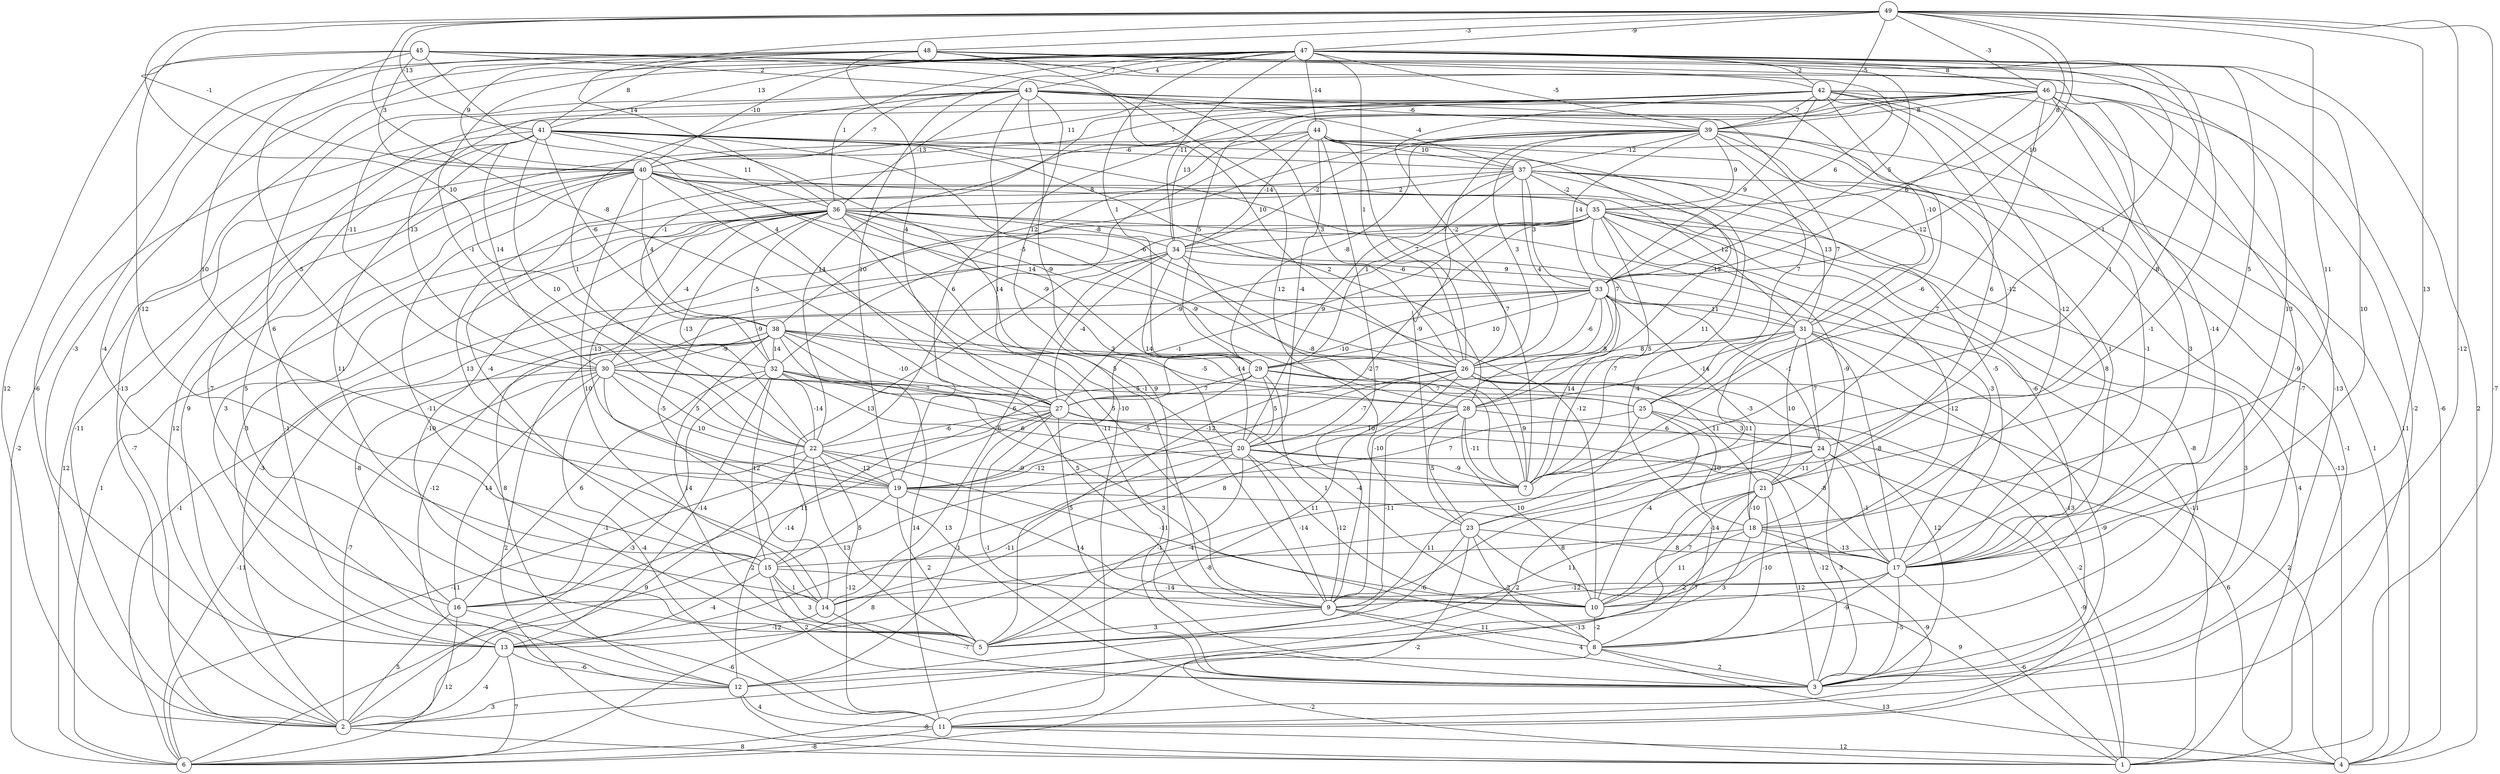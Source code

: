 graph { 
	 fontname="Helvetica,Arial,sans-serif" 
	 node [shape = circle]; 
	 49 -- 1 [label = "-7"];
	 49 -- 3 [label = "-12"];
	 49 -- 17 [label = "13"];
	 49 -- 18 [label = "11"];
	 49 -- 27 [label = "-8"];
	 49 -- 32 [label = "10"];
	 49 -- 33 [label = "10"];
	 49 -- 35 [label = "8"];
	 49 -- 36 [label = "14"];
	 49 -- 39 [label = "-5"];
	 49 -- 40 [label = "-1"];
	 49 -- 41 [label = "-13"];
	 49 -- 46 [label = "-3"];
	 49 -- 47 [label = "-9"];
	 49 -- 48 [label = "-3"];
	 48 -- 2 [label = "-6"];
	 48 -- 4 [label = "-6"];
	 48 -- 13 [label = "-3"];
	 48 -- 19 [label = "-5"];
	 48 -- 23 [label = "12"];
	 48 -- 25 [label = "1"];
	 48 -- 27 [label = "4"];
	 48 -- 33 [label = "6"];
	 48 -- 40 [label = "9"];
	 48 -- 41 [label = "8"];
	 48 -- 42 [label = "7"];
	 47 -- 2 [label = "-13"];
	 47 -- 4 [label = "2"];
	 47 -- 7 [label = "-8"];
	 47 -- 9 [label = "-1"];
	 47 -- 13 [label = "-4"];
	 47 -- 17 [label = "10"];
	 47 -- 19 [label = "10"];
	 47 -- 21 [label = "5"];
	 47 -- 22 [label = "-1"];
	 47 -- 26 [label = "1"];
	 47 -- 29 [label = "1"];
	 47 -- 33 [label = "5"];
	 47 -- 34 [label = "-11"];
	 47 -- 36 [label = "1"];
	 47 -- 39 [label = "-5"];
	 47 -- 40 [label = "-10"];
	 47 -- 41 [label = "13"];
	 47 -- 42 [label = "-2"];
	 47 -- 43 [label = "4"];
	 47 -- 44 [label = "-14"];
	 47 -- 46 [label = "8"];
	 46 -- 3 [label = "-13"];
	 46 -- 8 [label = "-9"];
	 46 -- 10 [label = "3"];
	 46 -- 11 [label = "-2"];
	 46 -- 12 [label = "-7"];
	 46 -- 17 [label = "-14"];
	 46 -- 19 [label = "6"];
	 46 -- 23 [label = "7"];
	 46 -- 29 [label = "5"];
	 46 -- 32 [label = "-1"];
	 46 -- 33 [label = "6"];
	 46 -- 39 [label = "8"];
	 46 -- 40 [label = "7"];
	 45 -- 2 [label = "12"];
	 45 -- 7 [label = "1"];
	 45 -- 15 [label = "-12"];
	 45 -- 17 [label = "13"];
	 45 -- 19 [label = "10"];
	 45 -- 26 [label = "10"];
	 45 -- 27 [label = "4"];
	 45 -- 40 [label = "3"];
	 45 -- 43 [label = "2"];
	 44 -- 9 [label = "7"];
	 44 -- 14 [label = "13"];
	 44 -- 17 [label = "1"];
	 44 -- 20 [label = "-4"];
	 44 -- 22 [label = "14"];
	 44 -- 25 [label = "7"];
	 44 -- 26 [label = "7"];
	 44 -- 28 [label = "-12"];
	 44 -- 34 [label = "-14"];
	 44 -- 37 [label = "10"];
	 44 -- 38 [label = "12"];
	 43 -- 3 [label = "9"];
	 43 -- 11 [label = "-10"];
	 43 -- 15 [label = "6"];
	 43 -- 20 [label = "-9"];
	 43 -- 22 [label = "1"];
	 43 -- 25 [label = "7"];
	 43 -- 26 [label = "3"];
	 43 -- 30 [label = "-11"];
	 43 -- 31 [label = "-10"];
	 43 -- 36 [label = "-13"];
	 43 -- 37 [label = "-4"];
	 43 -- 39 [label = "-6"];
	 43 -- 40 [label = "-7"];
	 42 -- 3 [label = "-7"];
	 42 -- 4 [label = "11"];
	 42 -- 7 [label = "-6"];
	 42 -- 10 [label = "-1"];
	 42 -- 18 [label = "-12"];
	 42 -- 21 [label = "6"];
	 42 -- 22 [label = "14"];
	 42 -- 26 [label = "-2"];
	 42 -- 30 [label = "-13"];
	 42 -- 33 [label = "9"];
	 42 -- 34 [label = "13"];
	 42 -- 39 [label = "-7"];
	 42 -- 40 [label = "11"];
	 41 -- 2 [label = "-11"];
	 41 -- 5 [label = "5"];
	 41 -- 6 [label = "-2"];
	 41 -- 7 [label = "7"];
	 41 -- 8 [label = "-4"];
	 41 -- 9 [label = "5"];
	 41 -- 14 [label = "11"];
	 41 -- 22 [label = "10"];
	 41 -- 26 [label = "-6"];
	 41 -- 28 [label = "2"];
	 41 -- 30 [label = "14"];
	 41 -- 36 [label = "11"];
	 41 -- 37 [label = "-6"];
	 41 -- 38 [label = "-6"];
	 40 -- 2 [label = "-7"];
	 40 -- 3 [label = "-11"];
	 40 -- 5 [label = "-11"];
	 40 -- 6 [label = "12"];
	 40 -- 9 [label = "-1"];
	 40 -- 12 [label = "-1"];
	 40 -- 13 [label = "9"];
	 40 -- 14 [label = "10"];
	 40 -- 17 [label = "-5"];
	 40 -- 29 [label = "14"];
	 40 -- 31 [label = "12"];
	 40 -- 35 [label = "8"];
	 40 -- 38 [label = "4"];
	 39 -- 1 [label = "-1"];
	 39 -- 2 [label = "12"];
	 39 -- 4 [label = "1"];
	 39 -- 23 [label = "-9"];
	 39 -- 24 [label = "-12"];
	 39 -- 26 [label = "3"];
	 39 -- 29 [label = "-8"];
	 39 -- 31 [label = "-12"];
	 39 -- 32 [label = "-5"];
	 39 -- 33 [label = "14"];
	 39 -- 34 [label = "-2"];
	 39 -- 35 [label = "9"];
	 39 -- 37 [label = "-12"];
	 38 -- 1 [label = "2"];
	 38 -- 5 [label = "14"];
	 38 -- 9 [label = "5"];
	 38 -- 11 [label = "14"];
	 38 -- 13 [label = "-12"];
	 38 -- 16 [label = "-8"];
	 38 -- 25 [label = "-14"];
	 38 -- 26 [label = "3"];
	 38 -- 27 [label = "-10"];
	 38 -- 28 [label = "-5"];
	 38 -- 30 [label = "-9"];
	 38 -- 32 [label = "14"];
	 37 -- 4 [label = "-13"];
	 37 -- 7 [label = "11"];
	 37 -- 15 [label = "-4"];
	 37 -- 17 [label = "8"];
	 37 -- 20 [label = "9"];
	 37 -- 26 [label = "4"];
	 37 -- 29 [label = "1"];
	 37 -- 31 [label = "13"];
	 37 -- 33 [label = "3"];
	 37 -- 35 [label = "-2"];
	 37 -- 36 [label = "2"];
	 36 -- 5 [label = "-10"];
	 36 -- 6 [label = "1"];
	 36 -- 7 [label = "-8"];
	 36 -- 9 [label = "5"];
	 36 -- 10 [label = "-12"];
	 36 -- 13 [label = "-3"];
	 36 -- 16 [label = "3"];
	 36 -- 17 [label = "-3"];
	 36 -- 19 [label = "-13"];
	 36 -- 22 [label = "-13"];
	 36 -- 28 [label = "-9"];
	 36 -- 29 [label = "-9"];
	 36 -- 30 [label = "-4"];
	 36 -- 31 [label = "9"];
	 36 -- 32 [label = "-5"];
	 36 -- 34 [label = "-8"];
	 35 -- 1 [label = "4"];
	 35 -- 2 [label = "-3"];
	 35 -- 3 [label = "-8"];
	 35 -- 5 [label = "-12"];
	 35 -- 7 [label = "5"];
	 35 -- 10 [label = "-12"];
	 35 -- 11 [label = "3"];
	 35 -- 14 [label = "-5"];
	 35 -- 17 [label = "-6"];
	 35 -- 18 [label = "-9"];
	 35 -- 19 [label = "-1"];
	 35 -- 26 [label = "7"];
	 35 -- 27 [label = "-9"];
	 35 -- 34 [label = "-7"];
	 34 -- 1 [label = "-11"];
	 34 -- 6 [label = "-1"];
	 34 -- 7 [label = "-2"];
	 34 -- 14 [label = "6"];
	 34 -- 15 [label = "13"];
	 34 -- 20 [label = "14"];
	 34 -- 27 [label = "-4"];
	 34 -- 33 [label = "-6"];
	 33 -- 7 [label = "14"];
	 33 -- 9 [label = "-10"];
	 33 -- 12 [label = "8"];
	 33 -- 18 [label = "-3"];
	 33 -- 24 [label = "-1"];
	 33 -- 26 [label = "-6"];
	 33 -- 27 [label = "-10"];
	 33 -- 28 [label = "8"];
	 33 -- 29 [label = "10"];
	 33 -- 30 [label = "-9"];
	 33 -- 31 [label = "11"];
	 32 -- 2 [label = "-3"];
	 32 -- 7 [label = "6"];
	 32 -- 10 [label = "-4"];
	 32 -- 13 [label = "-14"];
	 32 -- 15 [label = "12"];
	 32 -- 16 [label = "6"];
	 32 -- 20 [label = "6"];
	 32 -- 22 [label = "-14"];
	 32 -- 27 [label = "7"];
	 31 -- 3 [label = "-13"];
	 31 -- 11 [label = "-9"];
	 31 -- 17 [label = "-8"];
	 31 -- 21 [label = "10"];
	 31 -- 23 [label = "11"];
	 31 -- 24 [label = "7"];
	 31 -- 27 [label = "-7"];
	 31 -- 28 [label = "-14"];
	 31 -- 29 [label = "8"];
	 30 -- 2 [label = "-7"];
	 30 -- 3 [label = "13"];
	 30 -- 6 [label = "-11"];
	 30 -- 8 [label = "3"];
	 30 -- 11 [label = "-4"];
	 30 -- 16 [label = "14"];
	 30 -- 19 [label = "10"];
	 30 -- 22 [label = "5"];
	 30 -- 28 [label = "5"];
	 29 -- 1 [label = "-2"];
	 29 -- 9 [label = "1"];
	 29 -- 12 [label = "-14"];
	 29 -- 19 [label = "-5"];
	 29 -- 20 [label = "5"];
	 29 -- 25 [label = "7"];
	 29 -- 27 [label = "7"];
	 28 -- 7 [label = "-11"];
	 28 -- 9 [label = "-11"];
	 28 -- 10 [label = "10"];
	 28 -- 20 [label = "10"];
	 28 -- 23 [label = "5"];
	 28 -- 24 [label = "6"];
	 27 -- 3 [label = "-1"];
	 27 -- 4 [label = "6"];
	 27 -- 6 [label = "-11"];
	 27 -- 9 [label = "5"];
	 27 -- 12 [label = "1"];
	 27 -- 16 [label = "11"];
	 27 -- 17 [label = "-8"];
	 27 -- 22 [label = "-6"];
	 26 -- 3 [label = "12"];
	 26 -- 4 [label = "2"];
	 26 -- 5 [label = "11"];
	 26 -- 6 [label = "-2"];
	 26 -- 7 [label = "9"];
	 26 -- 14 [label = "8"];
	 26 -- 20 [label = "-7"];
	 26 -- 21 [label = "11"];
	 25 -- 10 [label = "-4"];
	 25 -- 12 [label = "11"];
	 25 -- 18 [label = "10"];
	 25 -- 19 [label = "7"];
	 25 -- 24 [label = "3"];
	 24 -- 1 [label = "-9"];
	 24 -- 2 [label = "2"];
	 24 -- 3 [label = "3"];
	 24 -- 13 [label = "-4"];
	 24 -- 17 [label = "-1"];
	 24 -- 21 [label = "-11"];
	 23 -- 1 [label = "9"];
	 23 -- 5 [label = "-6"];
	 23 -- 6 [label = "-2"];
	 23 -- 8 [label = "2"];
	 23 -- 14 [label = "-8"];
	 23 -- 17 [label = "8"];
	 22 -- 2 [label = "9"];
	 22 -- 5 [label = "13"];
	 22 -- 7 [label = "-9"];
	 22 -- 10 [label = "-11"];
	 22 -- 11 [label = "-12"];
	 22 -- 16 [label = "-1"];
	 22 -- 19 [label = "-12"];
	 21 -- 3 [label = "12"];
	 21 -- 5 [label = "11"];
	 21 -- 6 [label = "-13"];
	 21 -- 8 [label = "-10"];
	 21 -- 10 [label = "7"];
	 21 -- 12 [label = "2"];
	 21 -- 18 [label = "-10"];
	 20 -- 3 [label = "-12"];
	 20 -- 5 [label = "-1"];
	 20 -- 6 [label = "8"];
	 20 -- 7 [label = "-9"];
	 20 -- 9 [label = "-14"];
	 20 -- 10 [label = "-12"];
	 20 -- 13 [label = "-11"];
	 20 -- 19 [label = "-12"];
	 19 -- 5 [label = "2"];
	 19 -- 10 [label = "14"];
	 19 -- 15 [label = "5"];
	 19 -- 17 [label = "-14"];
	 18 -- 5 [label = "3"];
	 18 -- 10 [label = "11"];
	 18 -- 11 [label = "-9"];
	 18 -- 15 [label = "8"];
	 18 -- 17 [label = "-13"];
	 17 -- 1 [label = "-6"];
	 17 -- 3 [label = "-5"];
	 17 -- 8 [label = "-9"];
	 17 -- 9 [label = "-7"];
	 17 -- 16 [label = "-12"];
	 16 -- 2 [label = "5"];
	 16 -- 6 [label = "12"];
	 16 -- 11 [label = "-6"];
	 15 -- 3 [label = "2"];
	 15 -- 5 [label = "3"];
	 15 -- 10 [label = "-14"];
	 15 -- 13 [label = "-4"];
	 15 -- 14 [label = "1"];
	 14 -- 3 [label = "-7"];
	 14 -- 13 [label = "-12"];
	 13 -- 2 [label = "-4"];
	 13 -- 6 [label = "7"];
	 13 -- 12 [label = "-6"];
	 12 -- 1 [label = "-8"];
	 12 -- 2 [label = "3"];
	 12 -- 11 [label = "4"];
	 11 -- 4 [label = "12"];
	 11 -- 6 [label = "-8"];
	 10 -- 8 [label = "-2"];
	 9 -- 3 [label = "4"];
	 9 -- 5 [label = "3"];
	 9 -- 8 [label = "11"];
	 8 -- 1 [label = "-2"];
	 8 -- 3 [label = "2"];
	 8 -- 4 [label = "13"];
	 2 -- 1 [label = "8"];
	 1;
	 2;
	 3;
	 4;
	 5;
	 6;
	 7;
	 8;
	 9;
	 10;
	 11;
	 12;
	 13;
	 14;
	 15;
	 16;
	 17;
	 18;
	 19;
	 20;
	 21;
	 22;
	 23;
	 24;
	 25;
	 26;
	 27;
	 28;
	 29;
	 30;
	 31;
	 32;
	 33;
	 34;
	 35;
	 36;
	 37;
	 38;
	 39;
	 40;
	 41;
	 42;
	 43;
	 44;
	 45;
	 46;
	 47;
	 48;
	 49;
}
